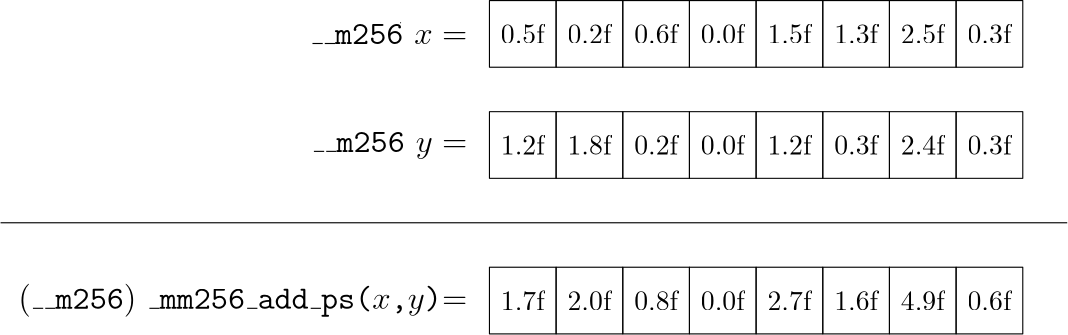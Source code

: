<?xml version="1.0"?>
<!DOCTYPE ipe SYSTEM "ipe.dtd">
<ipe version="70206" creator="Ipe 7.2.7">
<info created="D:20180403135043" modified="D:20180403135835"/>
<ipestyle name="basic">
<symbol name="arrow/arc(spx)">
<path stroke="sym-stroke" fill="sym-stroke" pen="sym-pen">
0 0 m
-1 0.333 l
-1 -0.333 l
h
</path>
</symbol>
<symbol name="arrow/farc(spx)">
<path stroke="sym-stroke" fill="white" pen="sym-pen">
0 0 m
-1 0.333 l
-1 -0.333 l
h
</path>
</symbol>
<symbol name="arrow/ptarc(spx)">
<path stroke="sym-stroke" fill="sym-stroke" pen="sym-pen">
0 0 m
-1 0.333 l
-0.8 0 l
-1 -0.333 l
h
</path>
</symbol>
<symbol name="arrow/fptarc(spx)">
<path stroke="sym-stroke" fill="white" pen="sym-pen">
0 0 m
-1 0.333 l
-0.8 0 l
-1 -0.333 l
h
</path>
</symbol>
<symbol name="mark/circle(sx)" transformations="translations">
<path fill="sym-stroke">
0.6 0 0 0.6 0 0 e
0.4 0 0 0.4 0 0 e
</path>
</symbol>
<symbol name="mark/disk(sx)" transformations="translations">
<path fill="sym-stroke">
0.6 0 0 0.6 0 0 e
</path>
</symbol>
<symbol name="mark/fdisk(sfx)" transformations="translations">
<group>
<path fill="sym-fill">
0.5 0 0 0.5 0 0 e
</path>
<path fill="sym-stroke" fillrule="eofill">
0.6 0 0 0.6 0 0 e
0.4 0 0 0.4 0 0 e
</path>
</group>
</symbol>
<symbol name="mark/box(sx)" transformations="translations">
<path fill="sym-stroke" fillrule="eofill">
-0.6 -0.6 m
0.6 -0.6 l
0.6 0.6 l
-0.6 0.6 l
h
-0.4 -0.4 m
0.4 -0.4 l
0.4 0.4 l
-0.4 0.4 l
h
</path>
</symbol>
<symbol name="mark/square(sx)" transformations="translations">
<path fill="sym-stroke">
-0.6 -0.6 m
0.6 -0.6 l
0.6 0.6 l
-0.6 0.6 l
h
</path>
</symbol>
<symbol name="mark/fsquare(sfx)" transformations="translations">
<group>
<path fill="sym-fill">
-0.5 -0.5 m
0.5 -0.5 l
0.5 0.5 l
-0.5 0.5 l
h
</path>
<path fill="sym-stroke" fillrule="eofill">
-0.6 -0.6 m
0.6 -0.6 l
0.6 0.6 l
-0.6 0.6 l
h
-0.4 -0.4 m
0.4 -0.4 l
0.4 0.4 l
-0.4 0.4 l
h
</path>
</group>
</symbol>
<symbol name="mark/cross(sx)" transformations="translations">
<group>
<path fill="sym-stroke">
-0.43 -0.57 m
0.57 0.43 l
0.43 0.57 l
-0.57 -0.43 l
h
</path>
<path fill="sym-stroke">
-0.43 0.57 m
0.57 -0.43 l
0.43 -0.57 l
-0.57 0.43 l
h
</path>
</group>
</symbol>
<symbol name="arrow/fnormal(spx)">
<path stroke="sym-stroke" fill="white" pen="sym-pen">
0 0 m
-1 0.333 l
-1 -0.333 l
h
</path>
</symbol>
<symbol name="arrow/pointed(spx)">
<path stroke="sym-stroke" fill="sym-stroke" pen="sym-pen">
0 0 m
-1 0.333 l
-0.8 0 l
-1 -0.333 l
h
</path>
</symbol>
<symbol name="arrow/fpointed(spx)">
<path stroke="sym-stroke" fill="white" pen="sym-pen">
0 0 m
-1 0.333 l
-0.8 0 l
-1 -0.333 l
h
</path>
</symbol>
<symbol name="arrow/linear(spx)">
<path stroke="sym-stroke" pen="sym-pen">
-1 0.333 m
0 0 l
-1 -0.333 l
</path>
</symbol>
<symbol name="arrow/fdouble(spx)">
<path stroke="sym-stroke" fill="white" pen="sym-pen">
0 0 m
-1 0.333 l
-1 -0.333 l
h
-1 0 m
-2 0.333 l
-2 -0.333 l
h
</path>
</symbol>
<symbol name="arrow/double(spx)">
<path stroke="sym-stroke" fill="sym-stroke" pen="sym-pen">
0 0 m
-1 0.333 l
-1 -0.333 l
h
-1 0 m
-2 0.333 l
-2 -0.333 l
h
</path>
</symbol>
<pen name="heavier" value="0.8"/>
<pen name="fat" value="1.2"/>
<pen name="ultrafat" value="2"/>
<symbolsize name="large" value="5"/>
<symbolsize name="small" value="2"/>
<symbolsize name="tiny" value="1.1"/>
<arrowsize name="large" value="10"/>
<arrowsize name="small" value="5"/>
<arrowsize name="tiny" value="3"/>
<color name="red" value="1 0 0"/>
<color name="green" value="0 1 0"/>
<color name="blue" value="0 0 1"/>
<color name="yellow" value="1 1 0"/>
<color name="orange" value="1 0.647 0"/>
<color name="gold" value="1 0.843 0"/>
<color name="purple" value="0.627 0.125 0.941"/>
<color name="gray" value="0.745"/>
<color name="brown" value="0.647 0.165 0.165"/>
<color name="navy" value="0 0 0.502"/>
<color name="pink" value="1 0.753 0.796"/>
<color name="seagreen" value="0.18 0.545 0.341"/>
<color name="turquoise" value="0.251 0.878 0.816"/>
<color name="violet" value="0.933 0.51 0.933"/>
<color name="darkblue" value="0 0 0.545"/>
<color name="darkcyan" value="0 0.545 0.545"/>
<color name="darkgray" value="0.663"/>
<color name="darkgreen" value="0 0.392 0"/>
<color name="darkmagenta" value="0.545 0 0.545"/>
<color name="darkorange" value="1 0.549 0"/>
<color name="darkred" value="0.545 0 0"/>
<color name="lightblue" value="0.678 0.847 0.902"/>
<color name="lightcyan" value="0.878 1 1"/>
<color name="lightgray" value="0.827"/>
<color name="lightgreen" value="0.565 0.933 0.565"/>
<color name="lightyellow" value="1 1 0.878"/>
<dashstyle name="dashed" value="[4] 0"/>
<dashstyle name="dotted" value="[1 3] 0"/>
<dashstyle name="dash dotted" value="[4 2 1 2] 0"/>
<dashstyle name="dash dot dotted" value="[4 2 1 2 1 2] 0"/>
<textsize name="large" value="\large"/>
<textsize name="Large" value="\Large"/>
<textsize name="LARGE" value="\LARGE"/>
<textsize name="huge" value="\huge"/>
<textsize name="Huge" value="\Huge"/>
<textsize name="small" value="\small"/>
<textsize name="footnote" value="\footnotesize"/>
<textsize name="tiny" value="\tiny"/>
<textstyle name="center" begin="\begin{center}" end="\end{center}"/>
<textstyle name="itemize" begin="\begin{itemize}" end="\end{itemize}"/>
<textstyle name="item" begin="\begin{itemize}\item{}" end="\end{itemize}"/>
<gridsize name="4 pts" value="4"/>
<gridsize name="8 pts (~3 mm)" value="8"/>
<gridsize name="16 pts (~6 mm)" value="16"/>
<gridsize name="32 pts (~12 mm)" value="32"/>
<gridsize name="10 pts (~3.5 mm)" value="10"/>
<gridsize name="20 pts (~7 mm)" value="20"/>
<gridsize name="14 pts (~5 mm)" value="14"/>
<gridsize name="28 pts (~10 mm)" value="28"/>
<gridsize name="56 pts (~20 mm)" value="56"/>
<anglesize name="90 deg" value="90"/>
<anglesize name="60 deg" value="60"/>
<anglesize name="45 deg" value="45"/>
<anglesize name="30 deg" value="30"/>
<anglesize name="22.5 deg" value="22.5"/>
<opacity name="10%" value="0.1"/>
<opacity name="30%" value="0.3"/>
<opacity name="50%" value="0.5"/>
<opacity name="75%" value="0.75"/>
<tiling name="falling" angle="-60" step="4" width="1"/>
<tiling name="rising" angle="30" step="4" width="1"/>
</ipestyle>
<page>
<layer name="alpha"/>
<view layers="alpha" active="alpha"/>
<path layer="alpha" matrix="1 0 0 1 112 0" stroke="black">
112 800 m
112 776 l
136 776 l
136 800 l
h
</path>
<path matrix="1 0 0 1 112 0" stroke="black">
112 760 m
112 736 l
136 736 l
136 760 l
h
</path>
<path matrix="1 0 0 1 112 0" stroke="black">
112 704 m
112 680 l
136 680 l
136 704 l
h
</path>
<text matrix="1 0 0 1 112 0" transformations="translations" pos="124 788" stroke="black" type="label" width="15.774" height="6.918" depth="0" halign="center" valign="center">0.5f</text>
<text matrix="1 0 0 1 112 -40" transformations="translations" pos="124 788" stroke="black" type="label" width="15.774" height="6.918" depth="0" halign="center" valign="center">1.2f</text>
<text matrix="1 0 0 1 112 -96" transformations="translations" pos="124 788" stroke="black" type="label" width="15.774" height="6.918" depth="0" halign="center" valign="center">1.7f</text>
<text matrix="1 0 0 1 128 0" transformations="translations" pos="88 788" stroke="black" type="label" width="56.446" height="7.306" depth="0" halign="right" valign="center" size="large">\texttt{\_\_m256} $x =$</text>
<text matrix="1 0 0 1 128 -40" transformations="translations" pos="88 788" stroke="black" type="label" width="55.931" height="7.311" depth="2.32" halign="right" valign="center" size="large">\texttt{\_\_m256} $y =$</text>
<text matrix="1 0 0 1 128 -96" transformations="translations" pos="88 788" stroke="black" type="label" width="161.63" height="8.965" depth="2.99" halign="right" valign="center" size="large">(\texttt{\_\_m256}) \texttt{\_mm256\_add\_ps($x$,$y$)}$=$</text>
<path matrix="1 0 0 1 112 0" stroke="black" cap="1">
80 792 m
80 792 l
</path>
<path matrix="1 0 0 1 136 0" stroke="black">
112 800 m
112 776 l
136 776 l
136 800 l
h
</path>
<path matrix="1 0 0 1 136 0" stroke="black">
112 760 m
112 736 l
136 736 l
136 760 l
h
</path>
<path matrix="1 0 0 1 136 0" stroke="black">
112 704 m
112 680 l
136 680 l
136 704 l
h
</path>
<text matrix="1 0 0 1 136 0" transformations="translations" pos="124 788" stroke="black" type="label" width="15.774" height="6.918" depth="0" halign="center" valign="center">0.2f</text>
<text matrix="1 0 0 1 136 -40" transformations="translations" pos="124 788" stroke="black" type="label" width="15.774" height="6.918" depth="0" halign="center" valign="center">1.8f</text>
<text matrix="1 0 0 1 136 -96" transformations="translations" pos="124 788" stroke="black" type="label" width="15.774" height="6.918" depth="0" halign="center" valign="center">2.0f</text>
<path matrix="1 0 0 1 160 0" stroke="black">
112 800 m
112 776 l
136 776 l
136 800 l
h
</path>
<path matrix="1 0 0 1 160 0" stroke="black">
112 760 m
112 736 l
136 736 l
136 760 l
h
</path>
<path matrix="1 0 0 1 160 0" stroke="black">
112 704 m
112 680 l
136 680 l
136 704 l
h
</path>
<text matrix="1 0 0 1 160 0" transformations="translations" pos="124 788" stroke="black" type="label" width="15.774" height="6.918" depth="0" halign="center" valign="center">0.6f</text>
<text matrix="1 0 0 1 160 -40" transformations="translations" pos="124 788" stroke="black" type="label" width="15.774" height="6.918" depth="0" halign="center" valign="center">0.2f</text>
<text matrix="1 0 0 1 160 -96" transformations="translations" pos="124 788" stroke="black" type="label" width="15.774" height="6.918" depth="0" halign="center" valign="center">0.8f</text>
<path matrix="1 0 0 1 184 0" stroke="black">
112 800 m
112 776 l
136 776 l
136 800 l
h
</path>
<path matrix="1 0 0 1 184 0" stroke="black">
112 760 m
112 736 l
136 736 l
136 760 l
h
</path>
<path matrix="1 0 0 1 184 0" stroke="black">
112 704 m
112 680 l
136 680 l
136 704 l
h
</path>
<text matrix="1 0 0 1 184 0" transformations="translations" pos="124 788" stroke="black" type="label" width="15.774" height="6.918" depth="0" halign="center" valign="center">0.0f</text>
<text matrix="1 0 0 1 184 -40" transformations="translations" pos="124 788" stroke="black" type="label" width="15.774" height="6.918" depth="0" halign="center" valign="center">0.0f</text>
<text matrix="1 0 0 1 184 -96" transformations="translations" pos="124 788" stroke="black" type="label" width="15.774" height="6.918" depth="0" halign="center" valign="center">0.0f</text>
<path matrix="1 0 0 1 208 0" stroke="black">
112 800 m
112 776 l
136 776 l
136 800 l
h
</path>
<path matrix="1 0 0 1 208 0" stroke="black">
112 760 m
112 736 l
136 736 l
136 760 l
h
</path>
<path matrix="1 0 0 1 208 0" stroke="black">
112 704 m
112 680 l
136 680 l
136 704 l
h
</path>
<text matrix="1 0 0 1 208 0" transformations="translations" pos="124 788" stroke="black" type="label" width="15.774" height="6.918" depth="0" halign="center" valign="center">1.5f</text>
<text matrix="1 0 0 1 208 -40" transformations="translations" pos="124 788" stroke="black" type="label" width="15.774" height="6.918" depth="0" halign="center" valign="center">1.2f</text>
<text matrix="1 0 0 1 208 -96" transformations="translations" pos="124 788" stroke="black" type="label" width="15.774" height="6.918" depth="0" halign="center" valign="center">2.7f</text>
<path matrix="1 0 0 1 232 0" stroke="black">
112 800 m
112 776 l
136 776 l
136 800 l
h
</path>
<path matrix="1 0 0 1 232 0" stroke="black">
112 760 m
112 736 l
136 736 l
136 760 l
h
</path>
<path matrix="1 0 0 1 232 0" stroke="black">
112 704 m
112 680 l
136 680 l
136 704 l
h
</path>
<text matrix="1 0 0 1 232 0" transformations="translations" pos="124 788" stroke="black" type="label" width="15.774" height="6.918" depth="0" halign="center" valign="center">1.3f</text>
<text matrix="1 0 0 1 232 -40" transformations="translations" pos="124 788" stroke="black" type="label" width="15.774" height="6.918" depth="0" halign="center" valign="center">0.3f</text>
<text matrix="1 0 0 1 232 -96" transformations="translations" pos="124 788" stroke="black" type="label" width="15.774" height="6.918" depth="0" halign="center" valign="center">1.6f</text>
<path matrix="1 0 0 1 256 0" stroke="black">
112 800 m
112 776 l
136 776 l
136 800 l
h
</path>
<path matrix="1 0 0 1 256 0" stroke="black">
112 760 m
112 736 l
136 736 l
136 760 l
h
</path>
<path matrix="1 0 0 1 256 0" stroke="black">
112 704 m
112 680 l
136 680 l
136 704 l
h
</path>
<text matrix="1 0 0 1 256 0" transformations="translations" pos="124 788" stroke="black" type="label" width="15.774" height="6.918" depth="0" halign="center" valign="center">2.5f</text>
<text matrix="1 0 0 1 256 -40" transformations="translations" pos="124 788" stroke="black" type="label" width="15.774" height="6.918" depth="0" halign="center" valign="center">2.4f</text>
<text matrix="1 0 0 1 256 -96" transformations="translations" pos="124 788" stroke="black" type="label" width="15.774" height="6.918" depth="0" halign="center" valign="center">4.9f</text>
<path matrix="1 0 0 1 280 0" stroke="black">
112 800 m
112 776 l
136 776 l
136 800 l
h
</path>
<path matrix="1 0 0 1 280 0" stroke="black">
112 760 m
112 736 l
136 736 l
136 760 l
h
</path>
<path matrix="1 0 0 1 280 0" stroke="black">
112 704 m
112 680 l
136 680 l
136 704 l
h
</path>
<text matrix="1 0 0 1 280 0" transformations="translations" pos="124 788" stroke="black" type="label" width="15.774" height="6.918" depth="0" halign="center" valign="center">0.3f</text>
<text matrix="1 0 0 1 280 -40" transformations="translations" pos="124 788" stroke="black" type="label" width="15.774" height="6.918" depth="0" halign="center" valign="center">0.3f</text>
<text matrix="1 0 0 1 280 -96" transformations="translations" pos="124 788" stroke="black" type="label" width="15.774" height="6.918" depth="0" halign="center" valign="center">0.6f</text>
<path stroke="black">
48 720 m
432 720 l
</path>
</page>
</ipe>
